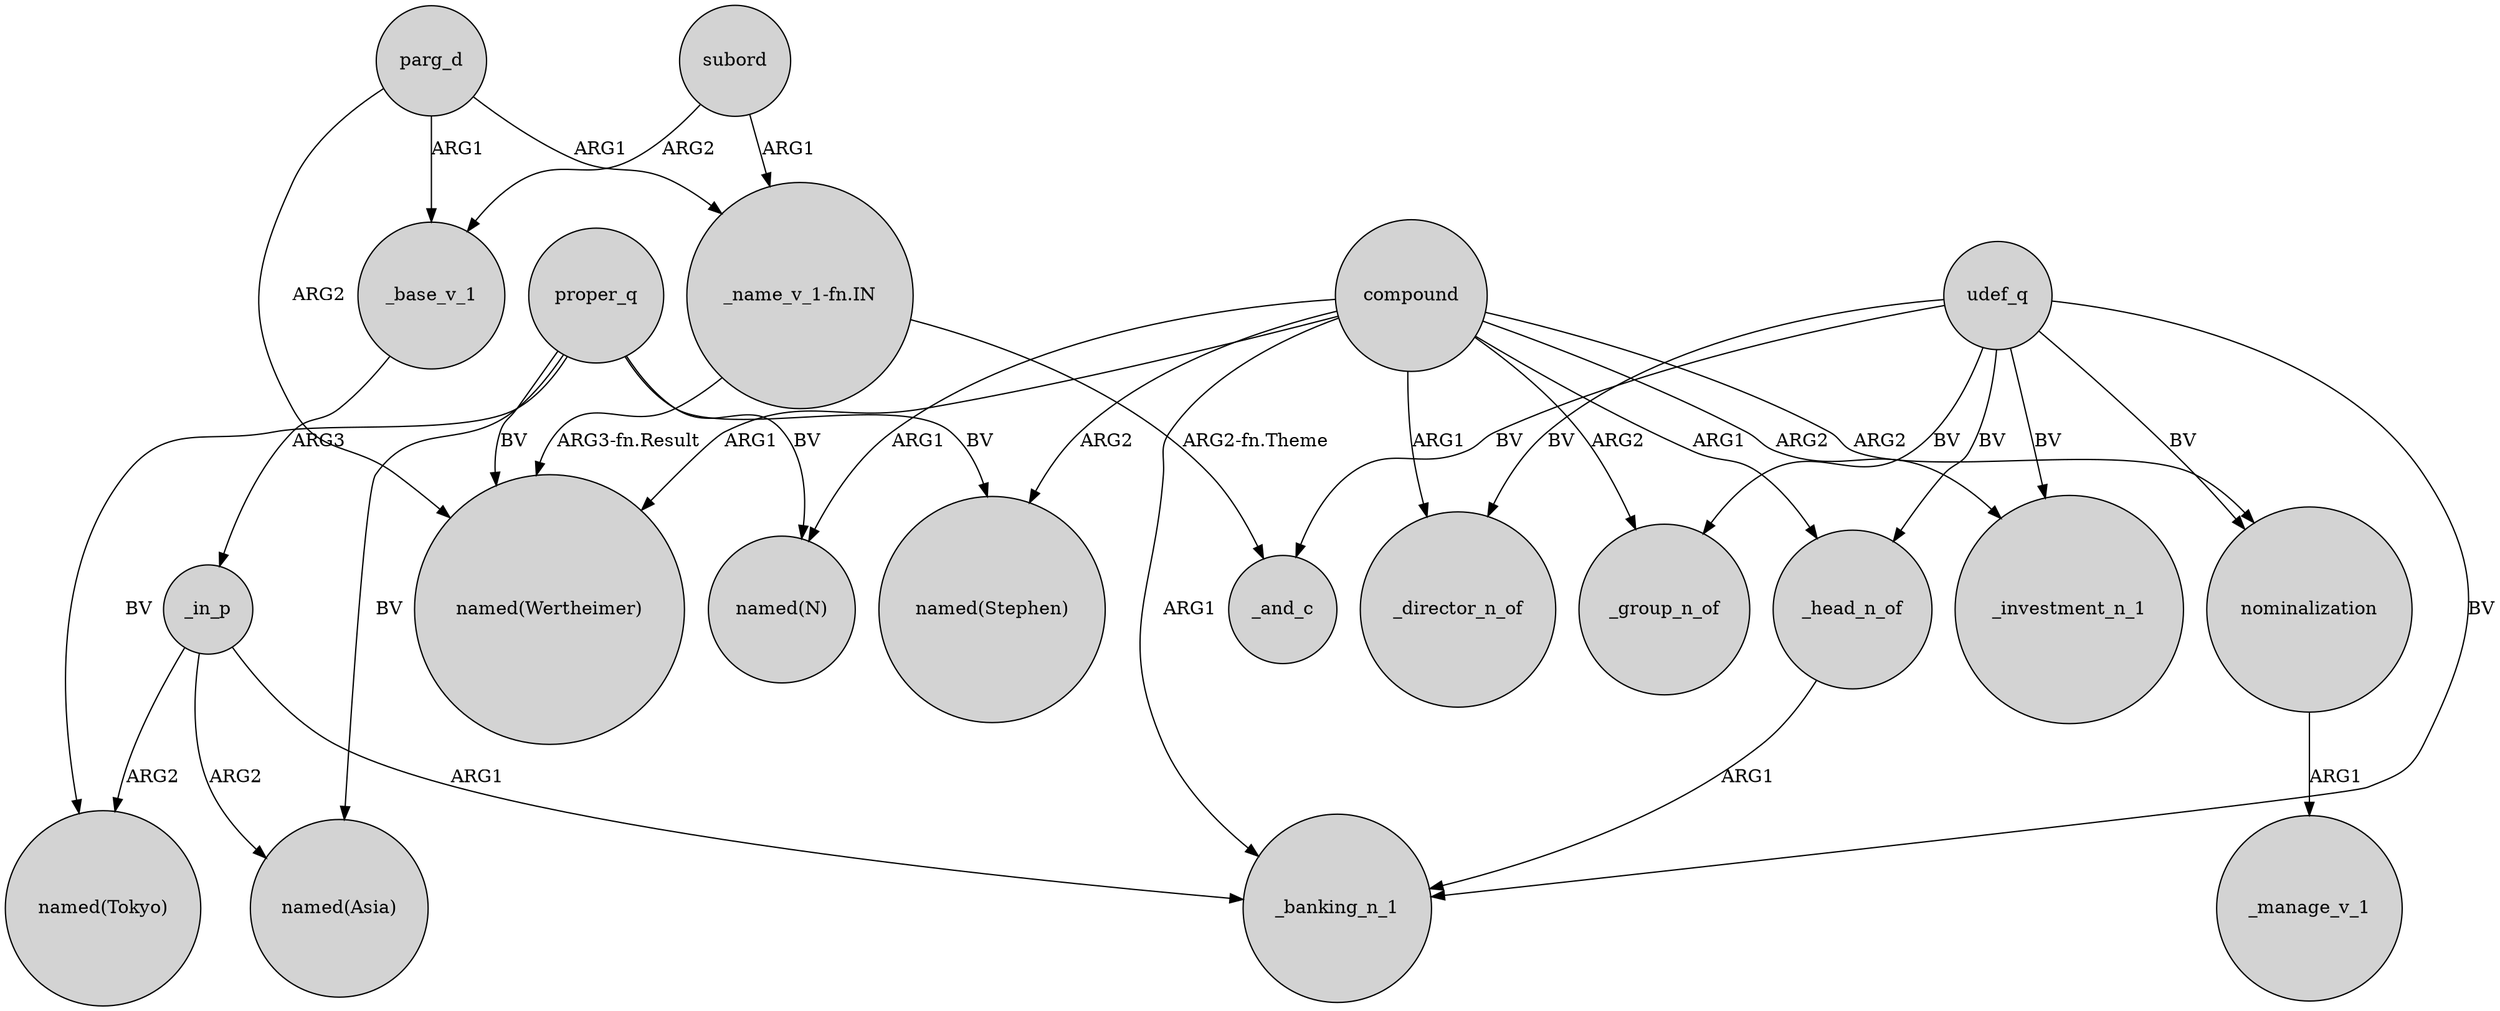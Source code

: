 digraph {
	node [shape=circle style=filled]
	subord -> _base_v_1 [label=ARG2]
	compound -> "named(N)" [label=ARG1]
	"_name_v_1-fn.IN" -> _and_c [label="ARG2-fn.Theme"]
	_head_n_of -> _banking_n_1 [label=ARG1]
	compound -> "named(Wertheimer)" [label=ARG1]
	compound -> _head_n_of [label=ARG1]
	compound -> _investment_n_1 [label=ARG2]
	compound -> nominalization [label=ARG2]
	parg_d -> "named(Wertheimer)" [label=ARG2]
	proper_q -> "named(Tokyo)" [label=BV]
	"_name_v_1-fn.IN" -> "named(Wertheimer)" [label="ARG3-fn.Result"]
	_in_p -> _banking_n_1 [label=ARG1]
	_in_p -> "named(Asia)" [label=ARG2]
	compound -> _banking_n_1 [label=ARG1]
	proper_q -> "named(N)" [label=BV]
	udef_q -> _head_n_of [label=BV]
	_base_v_1 -> _in_p [label=ARG3]
	proper_q -> "named(Wertheimer)" [label=BV]
	udef_q -> nominalization [label=BV]
	subord -> "_name_v_1-fn.IN" [label=ARG1]
	udef_q -> _investment_n_1 [label=BV]
	parg_d -> _base_v_1 [label=ARG1]
	compound -> _director_n_of [label=ARG1]
	udef_q -> _and_c [label=BV]
	proper_q -> "named(Stephen)" [label=BV]
	udef_q -> _banking_n_1 [label=BV]
	nominalization -> _manage_v_1 [label=ARG1]
	udef_q -> _group_n_of [label=BV]
	_in_p -> "named(Tokyo)" [label=ARG2]
	udef_q -> _director_n_of [label=BV]
	parg_d -> "_name_v_1-fn.IN" [label=ARG1]
	proper_q -> "named(Asia)" [label=BV]
	compound -> _group_n_of [label=ARG2]
	compound -> "named(Stephen)" [label=ARG2]
}
